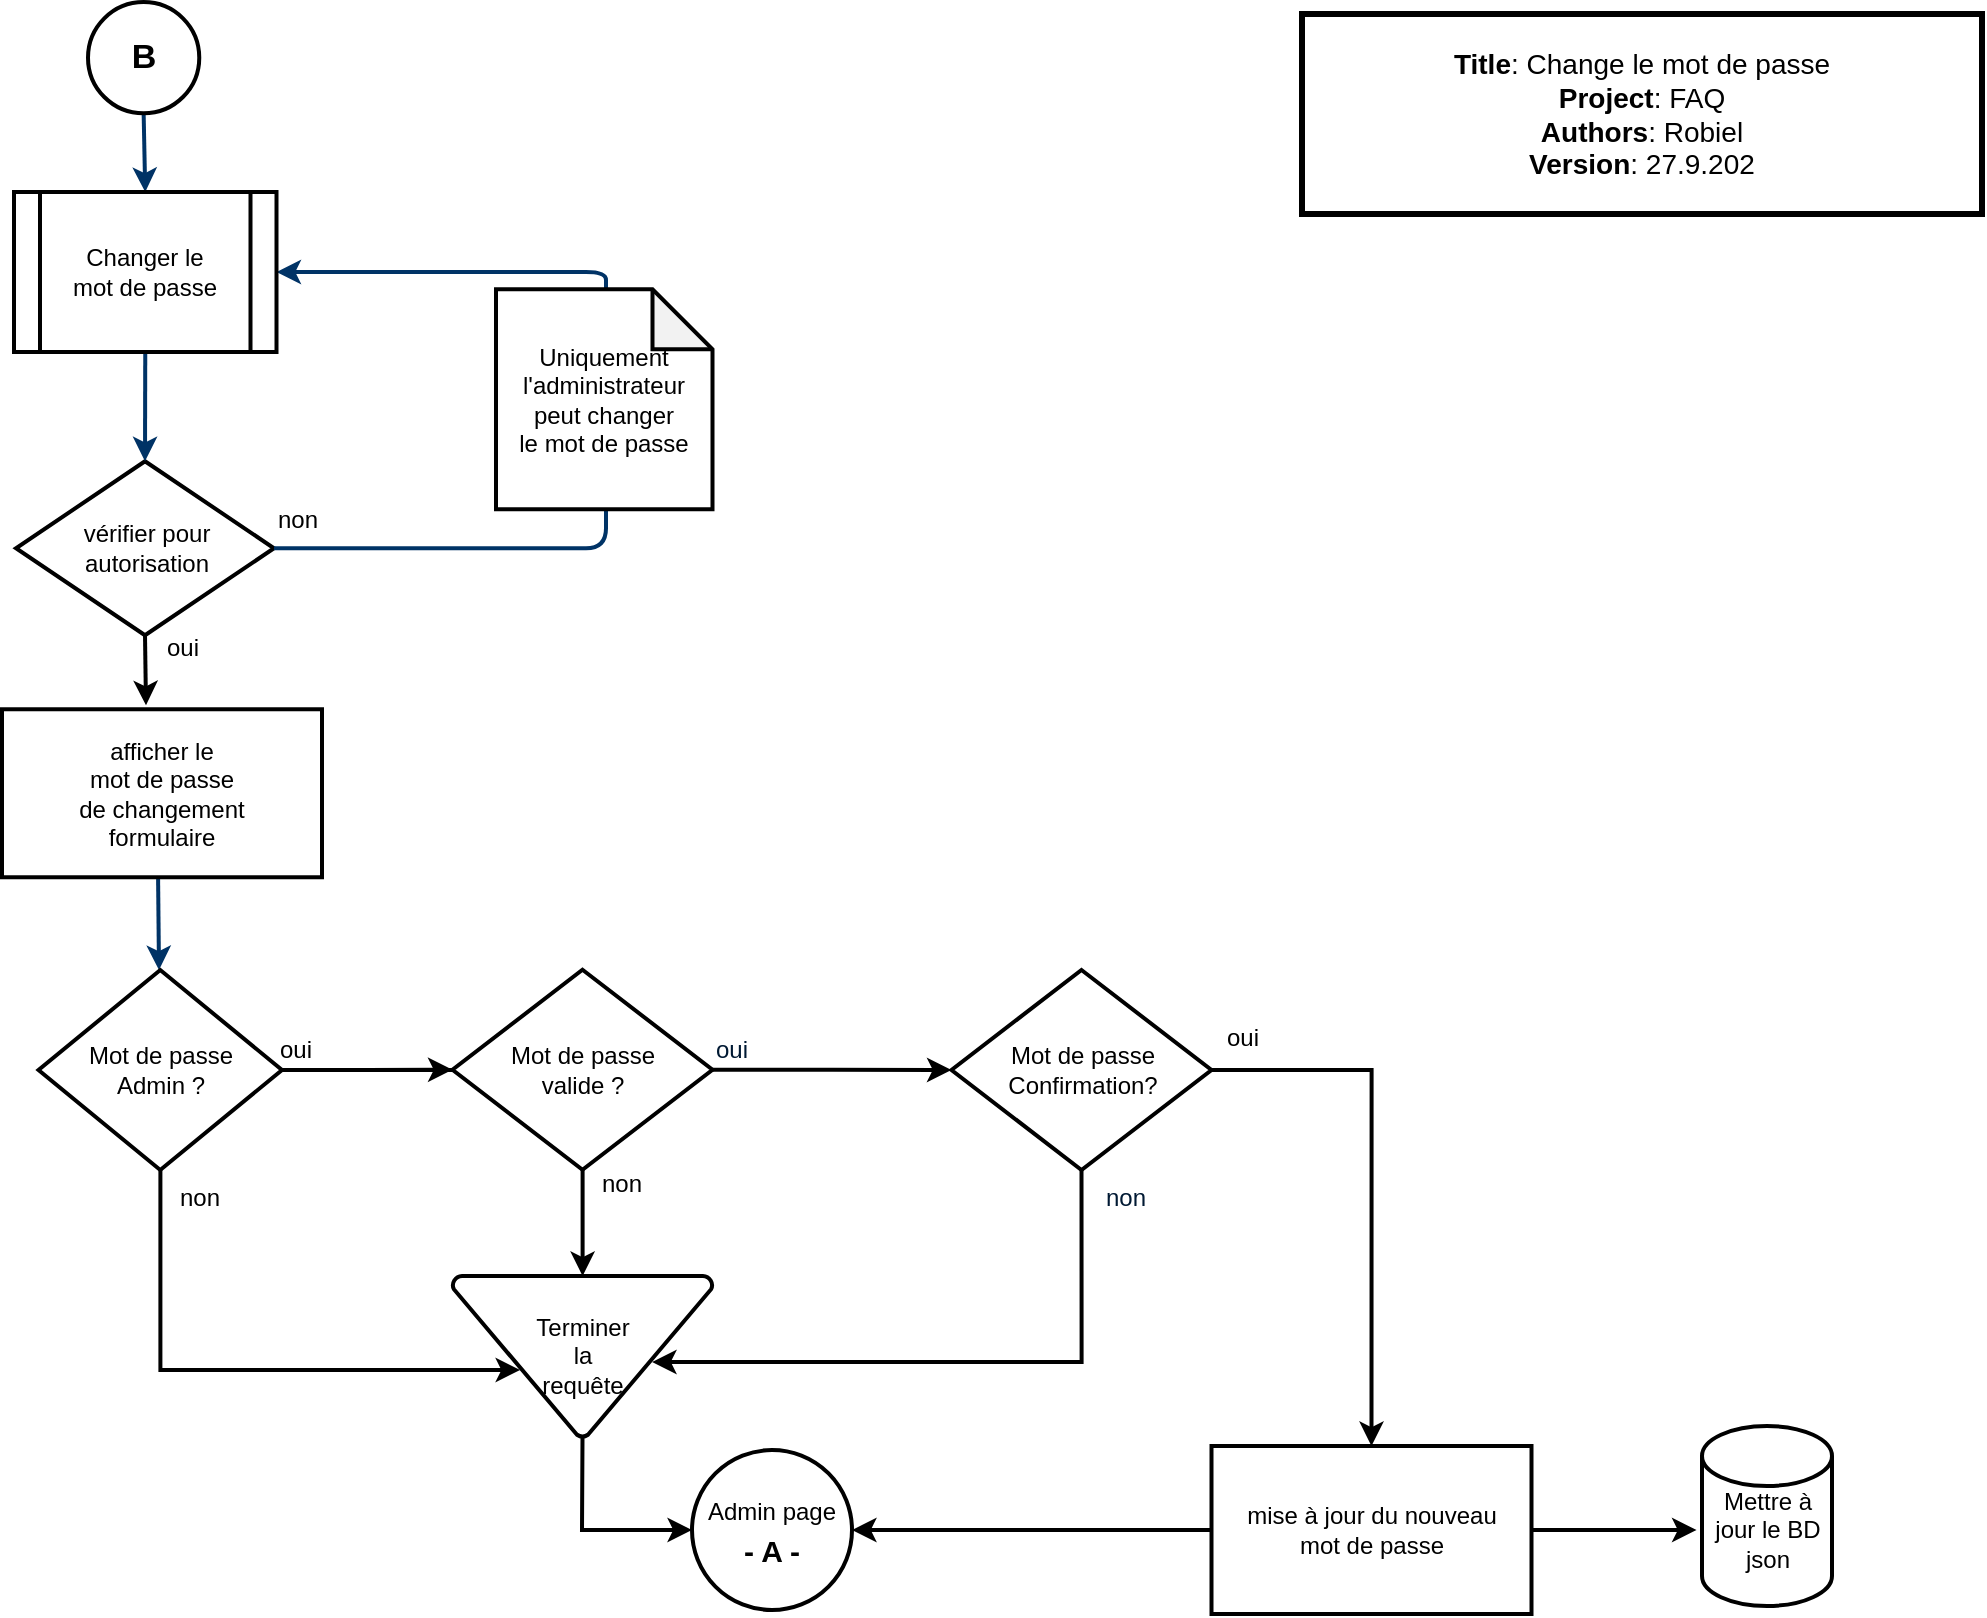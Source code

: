 <mxfile version="20.3.6" type="device"><diagram id="6a731a19-8d31-9384-78a2-239565b7b9f0" name="Page-1"><mxGraphModel dx="2062" dy="1023" grid="1" gridSize="10" guides="1" tooltips="1" connect="1" arrows="1" fold="1" page="1" pageScale="1" pageWidth="1169" pageHeight="827" background="none" math="0" shadow="0"><root><mxCell id="0"/><mxCell id="1" parent="0"/><mxCell id="6" value="&lt;div style=&quot;&quot;&gt;vérifier pour&lt;/div&gt;&lt;div style=&quot;&quot;&gt;autorisation&lt;/div&gt;" style="shape=mxgraph.flowchart.decision;strokeWidth=2;gradientColor=none;gradientDirection=north;fontStyle=0;html=1;" parent="1" vertex="1"><mxGeometry x="134" y="240.63" width="129" height="87" as="geometry"/></mxCell><mxCell id="7" style="fontStyle=1;strokeColor=#003366;strokeWidth=2;html=1;entryX=0.5;entryY=0;entryDx=0;entryDy=0;exitX=0.5;exitY=1;exitDx=0;exitDy=0;" parent="1" source="RIBOKxy5dWW5THwyhJ-G-58" target="RIBOKxy5dWW5THwyhJ-G-53" edge="1"><mxGeometry relative="1" as="geometry"><mxPoint x="114" y="52.63" as="sourcePoint"/><mxPoint x="314" y="42.63" as="targetPoint"/></mxGeometry></mxCell><mxCell id="9" style="entryX=0.5;entryY=0;entryPerimeter=0;fontStyle=1;strokeColor=#003366;strokeWidth=2;html=1;exitX=0.5;exitY=1;exitDx=0;exitDy=0;" parent="1" source="RIBOKxy5dWW5THwyhJ-G-53" target="6" edge="1"><mxGeometry relative="1" as="geometry"><mxPoint x="204" y="184.63" as="sourcePoint"/></mxGeometry></mxCell><mxCell id="10" value="" style="edgeStyle=elbowEdgeStyle;elbow=horizontal;entryX=0.5;entryY=0.91;entryPerimeter=0;exitX=1;exitY=0.5;exitPerimeter=0;fontStyle=1;strokeColor=#003366;strokeWidth=2;html=1;" parent="1" source="6" edge="1"><mxGeometry x="265" y="-116.87" width="100" height="100" as="geometry"><mxPoint x="634" y="301.63" as="sourcePoint"/><mxPoint x="434" y="228.34" as="targetPoint"/><Array as="points"><mxPoint x="429" y="254.63"/></Array></mxGeometry></mxCell><mxCell id="11" value="non" style="text;fontStyle=0;html=1;strokeColor=none;gradientColor=none;fillColor=none;strokeWidth=2;" parent="1" vertex="1"><mxGeometry x="263" y="256" width="40" height="26" as="geometry"/></mxCell><mxCell id="14" value="oui" style="text;fontStyle=0;html=1;strokeColor=none;gradientColor=none;fillColor=none;strokeWidth=2;align=center;" parent="1" vertex="1"><mxGeometry x="197" y="319.63" width="40" height="26" as="geometry"/></mxCell><mxCell id="17" value="" style="edgeStyle=elbowEdgeStyle;elbow=horizontal;fontStyle=1;strokeColor=#003366;strokeWidth=2;html=1;entryX=0.5;entryY=0;entryDx=0;entryDy=0;entryPerimeter=0;" parent="1" target="24" edge="1"><mxGeometry x="-116" y="-145.37" width="100" height="100" as="geometry"><mxPoint x="205" y="444.63" as="sourcePoint"/><mxPoint x="204" y="494.63" as="targetPoint"/></mxGeometry></mxCell><mxCell id="CzmSLehMyoC1VKBGu1We-62" style="edgeStyle=orthogonalEdgeStyle;rounded=0;orthogonalLoop=1;jettySize=auto;html=1;entryX=0;entryY=0.5;entryDx=0;entryDy=0;entryPerimeter=0;strokeWidth=2;" parent="1" source="24" target="28" edge="1"><mxGeometry relative="1" as="geometry"/></mxCell><mxCell id="CzmSLehMyoC1VKBGu1We-68" style="edgeStyle=orthogonalEdgeStyle;rounded=0;orthogonalLoop=1;jettySize=auto;html=1;strokeWidth=2;" parent="1" source="24" target="32" edge="1"><mxGeometry relative="1" as="geometry"/></mxCell><mxCell id="CzmSLehMyoC1VKBGu1We-80" style="edgeStyle=orthogonalEdgeStyle;rounded=0;orthogonalLoop=1;jettySize=auto;html=1;entryX=0.26;entryY=0.584;entryDx=0;entryDy=0;entryPerimeter=0;strokeWidth=2;" parent="1" source="24" target="32" edge="1"><mxGeometry relative="1" as="geometry"><Array as="points"><mxPoint x="206" y="695"/></Array></mxGeometry></mxCell><mxCell id="24" value="Mot de passe &lt;br&gt;Admin ?" style="shape=mxgraph.flowchart.decision;strokeWidth=2;gradientColor=none;gradientDirection=north;fontStyle=0;html=1;" parent="1" vertex="1"><mxGeometry x="145.25" y="495" width="121.75" height="100" as="geometry"/></mxCell><mxCell id="27" value="oui" style="text;fontStyle=0;html=1;strokeColor=none;gradientColor=none;fillColor=none;strokeWidth=2;" parent="1" vertex="1"><mxGeometry x="264" y="520.88" width="40" height="26" as="geometry"/></mxCell><mxCell id="CzmSLehMyoC1VKBGu1We-65" style="edgeStyle=orthogonalEdgeStyle;rounded=0;orthogonalLoop=1;jettySize=auto;html=1;entryX=0;entryY=0.5;entryDx=0;entryDy=0;entryPerimeter=0;strokeWidth=2;" parent="1" source="28" target="29" edge="1"><mxGeometry relative="1" as="geometry"/></mxCell><mxCell id="28" value="Mot de passe &lt;br&gt;valide ?" style="shape=mxgraph.flowchart.decision;strokeWidth=2;gradientColor=none;gradientDirection=north;fontStyle=0;html=1;" parent="1" vertex="1"><mxGeometry x="352.25" y="494.88" width="130" height="100" as="geometry"/></mxCell><mxCell id="CzmSLehMyoC1VKBGu1We-66" style="edgeStyle=orthogonalEdgeStyle;rounded=0;orthogonalLoop=1;jettySize=auto;html=1;entryX=0.5;entryY=0;entryDx=0;entryDy=0;strokeWidth=2;exitX=1;exitY=0.5;exitDx=0;exitDy=0;exitPerimeter=0;" parent="1" source="29" target="RIBOKxy5dWW5THwyhJ-G-55" edge="1"><mxGeometry relative="1" as="geometry"/></mxCell><mxCell id="CzmSLehMyoC1VKBGu1We-85" style="edgeStyle=orthogonalEdgeStyle;rounded=0;orthogonalLoop=1;jettySize=auto;html=1;entryX=0.806;entryY=0.534;entryDx=0;entryDy=0;entryPerimeter=0;strokeWidth=2;exitX=0.5;exitY=1;exitDx=0;exitDy=0;exitPerimeter=0;" parent="1" source="29" edge="1"><mxGeometry relative="1" as="geometry"><mxPoint x="661.8" y="595" as="sourcePoint"/><mxPoint x="452.03" y="690.987" as="targetPoint"/><Array as="points"><mxPoint x="667" y="691"/></Array></mxGeometry></mxCell><mxCell id="29" value="Mot de passe &lt;br&gt;Confirmation?" style="shape=mxgraph.flowchart.decision;strokeWidth=2;gradientColor=none;gradientDirection=north;fontStyle=0;html=1;" parent="1" vertex="1"><mxGeometry x="601.75" y="495" width="130" height="100" as="geometry"/></mxCell><mxCell id="32" value="Terminer &lt;br&gt;la &lt;br&gt;requête" style="shape=mxgraph.flowchart.merge_or_storage;strokeWidth=2;gradientColor=none;gradientDirection=north;fontStyle=0;html=1;" parent="1" vertex="1"><mxGeometry x="352.25" y="648" width="130" height="80.5" as="geometry"/></mxCell><mxCell id="46" value="non" style="text;fontStyle=0;html=1;strokeColor=none;gradientColor=none;fillColor=none;strokeWidth=2;" parent="1" vertex="1"><mxGeometry x="214" y="594.88" width="40" height="26" as="geometry"/></mxCell><mxCell id="47" value="oui" style="text;fontColor=#001933;fontStyle=0;html=1;strokeColor=none;gradientColor=none;fillColor=none;strokeWidth=2;" parent="1" vertex="1"><mxGeometry x="482.25" y="520.88" width="40" height="26" as="geometry"/></mxCell><mxCell id="50" value="non" style="text;fontColor=#001933;fontStyle=0;html=1;strokeColor=none;gradientColor=none;fillColor=none;strokeWidth=2;" parent="1" vertex="1"><mxGeometry x="677" y="595" width="40" height="26" as="geometry"/></mxCell><mxCell id="52" value="" style="edgeStyle=elbowEdgeStyle;elbow=horizontal;exitX=0.5;exitY=0.09;exitPerimeter=0;entryX=1;entryY=0.5;fontStyle=1;strokeColor=#003366;strokeWidth=2;html=1;entryDx=0;entryDy=0;" parent="1" target="RIBOKxy5dWW5THwyhJ-G-53" edge="1"><mxGeometry x="-116" y="-145.37" width="100" height="100" as="geometry"><mxPoint x="434" y="161.92" as="sourcePoint"/><mxPoint x="268.395" y="144.63" as="targetPoint"/><Array as="points"><mxPoint x="429" y="154.63"/></Array></mxGeometry></mxCell><mxCell id="53" value="oui" style="text;fontStyle=0;html=1;strokeColor=none;gradientColor=none;fillColor=none;strokeWidth=2;align=center;" parent="1" vertex="1"><mxGeometry x="727" y="515" width="40" height="26" as="geometry"/></mxCell><mxCell id="mBBVKMEMSPNzFvPRmkVC-56" value="" style="shape=cylinder3;whiteSpace=wrap;html=1;boundedLbl=1;backgroundOutline=1;size=15;strokeWidth=2;" parent="1" vertex="1"><mxGeometry x="977" y="723" width="65" height="90" as="geometry"/></mxCell><mxCell id="mBBVKMEMSPNzFvPRmkVC-57" value="Mettre à jour le BD json" style="text;html=1;strokeColor=none;fillColor=none;align=center;verticalAlign=middle;whiteSpace=wrap;rounded=0;strokeWidth=2;" parent="1" vertex="1"><mxGeometry x="979.5" y="760" width="60" height="30" as="geometry"/></mxCell><mxCell id="mBBVKMEMSPNzFvPRmkVC-60" value="non" style="text;fontStyle=0;html=1;strokeColor=none;gradientColor=none;fillColor=none;strokeWidth=2;" parent="1" vertex="1"><mxGeometry x="425" y="588.13" width="47" height="26" as="geometry"/></mxCell><mxCell id="RIBOKxy5dWW5THwyhJ-G-53" value="&lt;div style=&quot;&quot;&gt;&lt;span style=&quot;&quot;&gt;Changer le&lt;/span&gt;&lt;br style=&quot;&quot;&gt;&lt;span style=&quot;&quot;&gt;mot de passe&lt;/span&gt;&lt;br&gt;&lt;/div&gt;" style="shape=process;whiteSpace=wrap;html=1;backgroundOutline=1;strokeWidth=2;" parent="1" vertex="1"><mxGeometry x="133" y="106" width="131.25" height="80" as="geometry"/></mxCell><mxCell id="RIBOKxy5dWW5THwyhJ-G-54" value="&lt;span style=&quot;&quot;&gt;Uniquement l'administrateur&lt;/span&gt;&lt;br style=&quot;&quot;&gt;&lt;span style=&quot;&quot;&gt;peut&amp;nbsp;&lt;/span&gt;&lt;span style=&quot;background-color: initial;&quot;&gt;changer&lt;br&gt;le mot de passe&lt;/span&gt;" style="shape=note;whiteSpace=wrap;html=1;backgroundOutline=1;darkOpacity=0.05;strokeWidth=2;" parent="1" vertex="1"><mxGeometry x="374" y="154.63" width="108.25" height="110" as="geometry"/></mxCell><mxCell id="CzmSLehMyoC1VKBGu1We-56" style="edgeStyle=orthogonalEdgeStyle;rounded=0;orthogonalLoop=1;jettySize=auto;html=1;exitX=1;exitY=0.5;exitDx=0;exitDy=0;entryX=-0.042;entryY=0.578;entryDx=0;entryDy=0;entryPerimeter=0;strokeWidth=2;" parent="1" source="RIBOKxy5dWW5THwyhJ-G-55" target="mBBVKMEMSPNzFvPRmkVC-56" edge="1"><mxGeometry relative="1" as="geometry"/></mxCell><mxCell id="CzmSLehMyoC1VKBGu1We-75" style="edgeStyle=orthogonalEdgeStyle;rounded=0;orthogonalLoop=1;jettySize=auto;html=1;entryX=1;entryY=0.5;entryDx=0;entryDy=0;strokeWidth=2;" parent="1" source="RIBOKxy5dWW5THwyhJ-G-55" target="RIBOKxy5dWW5THwyhJ-G-66" edge="1"><mxGeometry relative="1" as="geometry"/></mxCell><mxCell id="RIBOKxy5dWW5THwyhJ-G-55" value="&lt;span style=&quot;&quot;&gt;mise à jour du nouveau&lt;/span&gt;&lt;br style=&quot;&quot;&gt;&lt;span style=&quot;&quot;&gt;mot de passe&lt;/span&gt;" style="rounded=0;whiteSpace=wrap;html=1;strokeWidth=2;" parent="1" vertex="1"><mxGeometry x="731.75" y="733" width="160" height="84" as="geometry"/></mxCell><mxCell id="RIBOKxy5dWW5THwyhJ-G-56" value="&lt;span style=&quot;&quot;&gt;afficher le&lt;/span&gt;&lt;br style=&quot;&quot;&gt;&lt;span style=&quot;&quot;&gt;mot de passe&lt;/span&gt;&lt;br style=&quot;&quot;&gt;&lt;span style=&quot;&quot;&gt;de changement&lt;/span&gt;&lt;br style=&quot;&quot;&gt;&lt;span style=&quot;&quot;&gt;formulaire&lt;/span&gt;" style="rounded=0;whiteSpace=wrap;html=1;strokeWidth=2;" parent="1" vertex="1"><mxGeometry x="127" y="364.63" width="160" height="84" as="geometry"/></mxCell><mxCell id="RIBOKxy5dWW5THwyhJ-G-58" value="&lt;b&gt;&lt;font style=&quot;font-size: 17px;&quot;&gt;B&lt;/font&gt;&lt;/b&gt;" style="ellipse;whiteSpace=wrap;html=1;aspect=fixed;strokeWidth=2;" parent="1" vertex="1"><mxGeometry x="170" y="11" width="55.63" height="55.63" as="geometry"/></mxCell><mxCell id="RIBOKxy5dWW5THwyhJ-G-64" value="" style="endArrow=classic;html=1;rounded=0;strokeWidth=2;fontSize=17;exitX=0.5;exitY=1;exitDx=0;exitDy=0;exitPerimeter=0;entryX=0;entryY=0.5;entryDx=0;entryDy=0;" parent="1" source="32" target="RIBOKxy5dWW5THwyhJ-G-66" edge="1"><mxGeometry width="50" height="50" relative="1" as="geometry"><mxPoint x="467" y="832" as="sourcePoint"/><mxPoint x="777" y="950" as="targetPoint"/><Array as="points"><mxPoint x="417" y="775"/></Array></mxGeometry></mxCell><mxCell id="RIBOKxy5dWW5THwyhJ-G-66" value="&lt;span style=&quot;font-size: 12px;&quot;&gt;Admin page&lt;/span&gt;&lt;br style=&quot;font-size: 12px;&quot;&gt;&lt;b style=&quot;font-size: 12px;&quot;&gt;&lt;font style=&quot;font-size: 15px;&quot;&gt;- A -&lt;/font&gt;&lt;/b&gt;" style="ellipse;whiteSpace=wrap;html=1;aspect=fixed;strokeWidth=2;fontSize=17;" parent="1" vertex="1"><mxGeometry x="472" y="735" width="80" height="80" as="geometry"/></mxCell><mxCell id="CzmSLehMyoC1VKBGu1We-53" value="" style="endArrow=classic;html=1;rounded=0;entryX=0.45;entryY=-0.024;entryDx=0;entryDy=0;entryPerimeter=0;exitX=0.5;exitY=1;exitDx=0;exitDy=0;exitPerimeter=0;strokeWidth=2;" parent="1" source="6" target="RIBOKxy5dWW5THwyhJ-G-56" edge="1"><mxGeometry width="50" height="50" relative="1" as="geometry"><mxPoint x="64" y="364.63" as="sourcePoint"/><mxPoint x="114" y="314.63" as="targetPoint"/></mxGeometry></mxCell><mxCell id="CzmSLehMyoC1VKBGu1We-87" value="&lt;font style=&quot;font-size: 14px;&quot;&gt;&lt;b&gt;Title&lt;/b&gt;: Change le mot de passe&lt;br&gt;&lt;b&gt;Project&lt;/b&gt;: FAQ&lt;br&gt;&lt;b&gt;Authors&lt;/b&gt;: Robiel&lt;br&gt;&lt;b&gt;Version&lt;/b&gt;: 27.9.202&lt;/font&gt;" style="rounded=0;whiteSpace=wrap;html=1;strokeWidth=3;" parent="1" vertex="1"><mxGeometry x="777" y="17" width="340" height="100" as="geometry"/></mxCell></root></mxGraphModel></diagram></mxfile>